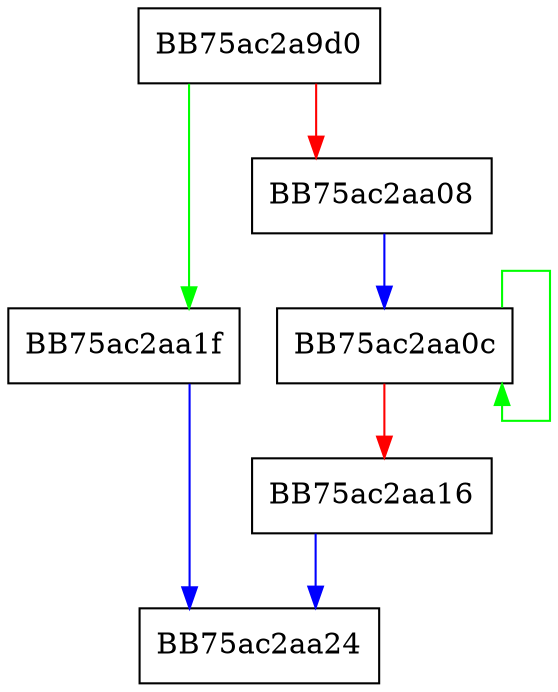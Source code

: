 digraph McTemplateU0pzmx_MPEventWriteTransfer {
  node [shape="box"];
  graph [splines=ortho];
  BB75ac2a9d0 -> BB75ac2aa1f [color="green"];
  BB75ac2a9d0 -> BB75ac2aa08 [color="red"];
  BB75ac2aa08 -> BB75ac2aa0c [color="blue"];
  BB75ac2aa0c -> BB75ac2aa0c [color="green"];
  BB75ac2aa0c -> BB75ac2aa16 [color="red"];
  BB75ac2aa16 -> BB75ac2aa24 [color="blue"];
  BB75ac2aa1f -> BB75ac2aa24 [color="blue"];
}